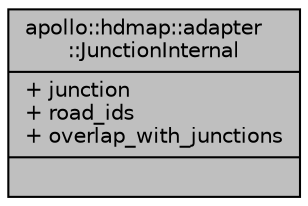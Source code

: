 digraph "apollo::hdmap::adapter::JunctionInternal"
{
  edge [fontname="Helvetica",fontsize="10",labelfontname="Helvetica",labelfontsize="10"];
  node [fontname="Helvetica",fontsize="10",shape=record];
  Node1 [label="{apollo::hdmap::adapter\l::JunctionInternal\n|+ junction\l+ road_ids\l+ overlap_with_junctions\l|}",height=0.2,width=0.4,color="black", fillcolor="grey75", style="filled" fontcolor="black"];
}
